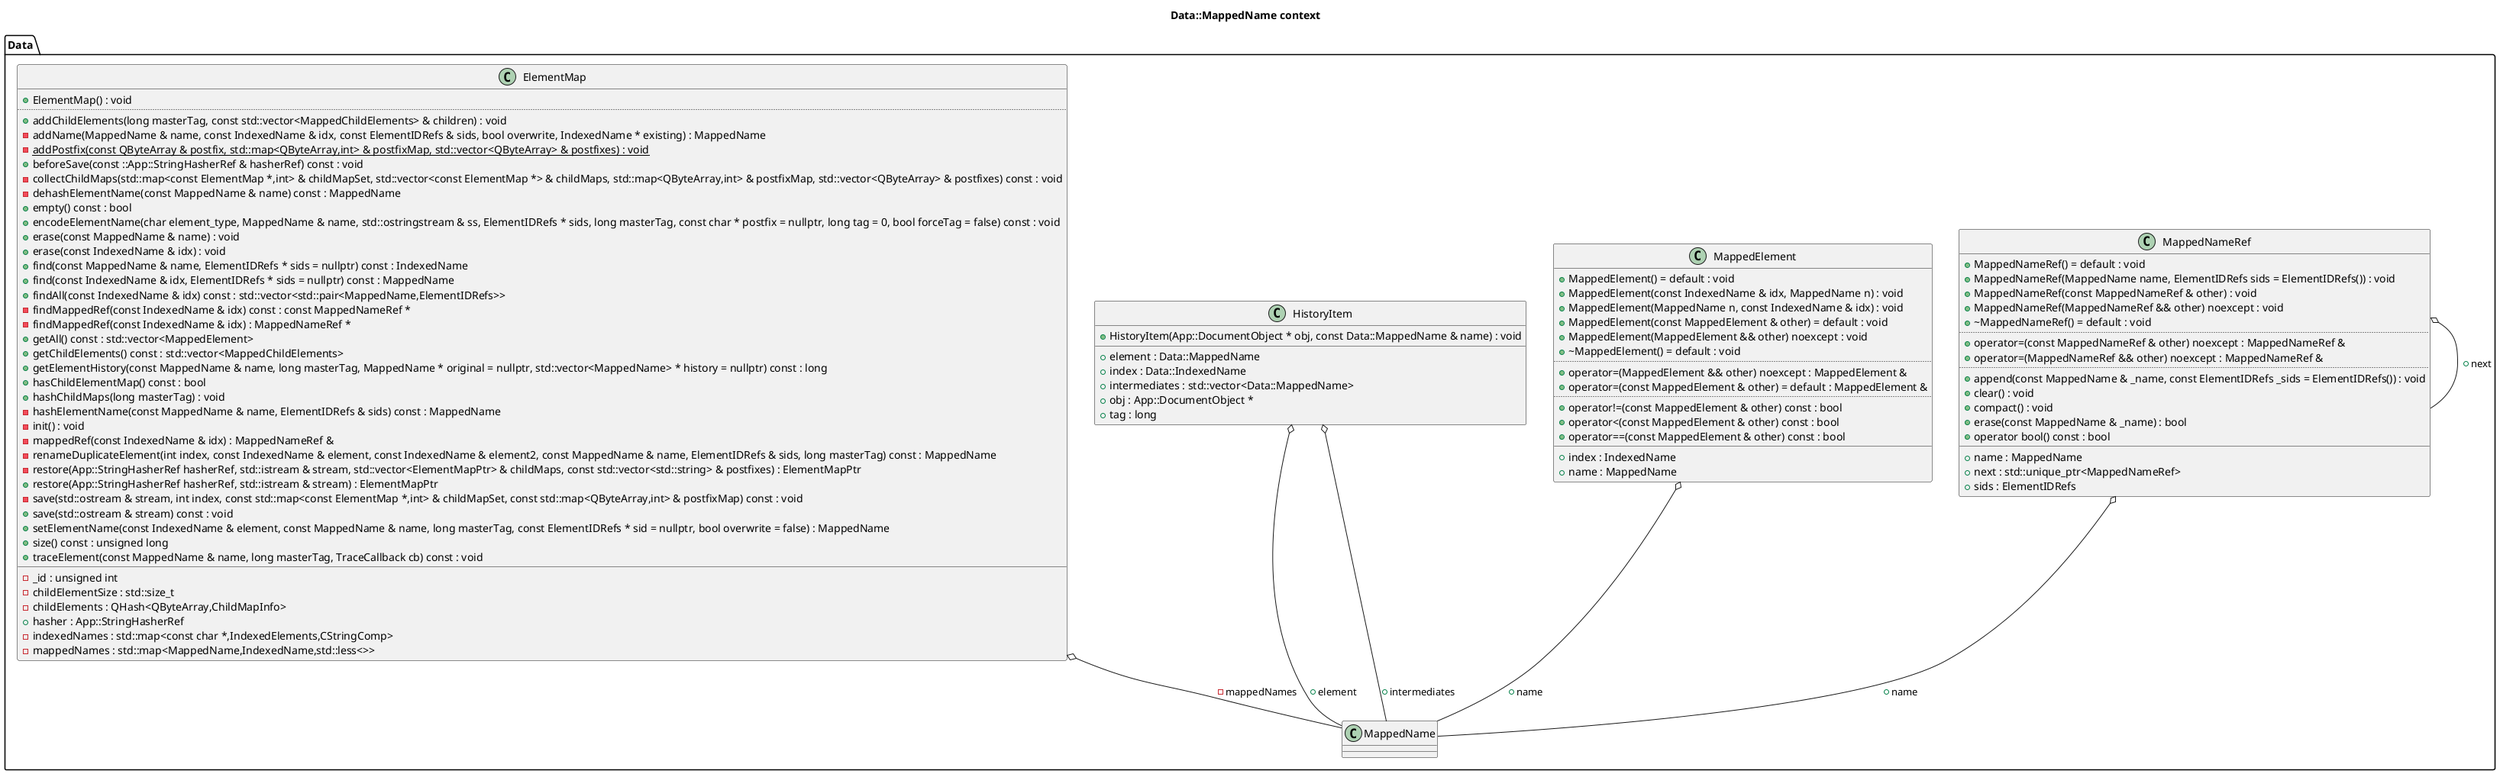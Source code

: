 @startuml
title Data::MappedName context
package [Data] as C_0007944022382666682349 {
class "MappedName" as C_0007243427818333896881
class C_0007243427818333896881 [[https://github.com/FreeCAD/FreeCAD/blob/2fcc5317fe3aee96ca73475986a577719fc78e20/src/App/StringHasher.h#L45{MappedName}]] {
__
}
class "MappedNameRef" as C_0012466192596931075691
class C_0012466192596931075691 [[https://github.com/FreeCAD/FreeCAD/blob/2fcc5317fe3aee96ca73475986a577719fc78e20/src/App/MappedName.h#L931{MappedNameRef}]] {
+MappedNameRef() = default : void [[[https://github.com/FreeCAD/FreeCAD/blob/2fcc5317fe3aee96ca73475986a577719fc78e20/src/App/MappedName.h#L937{MappedNameRef}]]]
+MappedNameRef(MappedName name, ElementIDRefs sids = ElementIDRefs()) : void [[[https://github.com/FreeCAD/FreeCAD/blob/2fcc5317fe3aee96ca73475986a577719fc78e20/src/App/MappedName.h#L941{MappedNameRef}]]]
+MappedNameRef(const MappedNameRef & other) : void [[[https://github.com/FreeCAD/FreeCAD/blob/2fcc5317fe3aee96ca73475986a577719fc78e20/src/App/MappedName.h#L948{MappedNameRef}]]]
+MappedNameRef(MappedNameRef && other) noexcept : void [[[https://github.com/FreeCAD/FreeCAD/blob/2fcc5317fe3aee96ca73475986a577719fc78e20/src/App/MappedName.h#L953{MappedNameRef}]]]
+~MappedNameRef() = default : void [[[https://github.com/FreeCAD/FreeCAD/blob/2fcc5317fe3aee96ca73475986a577719fc78e20/src/App/MappedName.h#L939{~MappedNameRef}]]]
..
+operator=(const MappedNameRef & other) noexcept : MappedNameRef & [[[https://github.com/FreeCAD/FreeCAD/blob/2fcc5317fe3aee96ca73475986a577719fc78e20/src/App/MappedName.h#L959{operator=}]]]
+operator=(MappedNameRef && other) noexcept : MappedNameRef & [[[https://github.com/FreeCAD/FreeCAD/blob/2fcc5317fe3aee96ca73475986a577719fc78e20/src/App/MappedName.h#L966{operator=}]]]
..
+append(const MappedName & _name, const ElementIDRefs _sids = ElementIDRefs()) : void [[[https://github.com/FreeCAD/FreeCAD/blob/2fcc5317fe3aee96ca73475986a577719fc78e20/src/App/MappedName.h#L979{append}]]]
+clear() : void [[[https://github.com/FreeCAD/FreeCAD/blob/2fcc5317fe3aee96ca73475986a577719fc78e20/src/App/MappedName.h#L1034{clear}]]]
+compact() : void [[[https://github.com/FreeCAD/FreeCAD/blob/2fcc5317fe3aee96ca73475986a577719fc78e20/src/App/MappedName.h#L1000{compact}]]]
+erase(const MappedName & _name) : bool [[[https://github.com/FreeCAD/FreeCAD/blob/2fcc5317fe3aee96ca73475986a577719fc78e20/src/App/MappedName.h#L1008{erase}]]]
+operator bool() const : bool [[[https://github.com/FreeCAD/FreeCAD/blob/2fcc5317fe3aee96ca73475986a577719fc78e20/src/App/MappedName.h#L974{operator bool}]]]
__
+name : MappedName [[[https://github.com/FreeCAD/FreeCAD/blob/2fcc5317fe3aee96ca73475986a577719fc78e20/src/App/MappedName.h#L933{name}]]]
+next : std::unique_ptr<MappedNameRef> [[[https://github.com/FreeCAD/FreeCAD/blob/2fcc5317fe3aee96ca73475986a577719fc78e20/src/App/MappedName.h#L935{next}]]]
+sids : ElementIDRefs [[[https://github.com/FreeCAD/FreeCAD/blob/2fcc5317fe3aee96ca73475986a577719fc78e20/src/App/MappedName.h#L934{sids}]]]
}
class "MappedElement" as C_0005907300236355149255
class C_0005907300236355149255 [[https://github.com/FreeCAD/FreeCAD/blob/2fcc5317fe3aee96ca73475986a577719fc78e20/src/App/MappedElement.h#L41{MappedElement}]] {
+MappedElement() = default : void [[[https://github.com/FreeCAD/FreeCAD/blob/2fcc5317fe3aee96ca73475986a577719fc78e20/src/App/MappedElement.h#L46{MappedElement}]]]
+MappedElement(const IndexedName & idx, MappedName n) : void [[[https://github.com/FreeCAD/FreeCAD/blob/2fcc5317fe3aee96ca73475986a577719fc78e20/src/App/MappedElement.h#L48{MappedElement}]]]
+MappedElement(MappedName n, const IndexedName & idx) : void [[[https://github.com/FreeCAD/FreeCAD/blob/2fcc5317fe3aee96ca73475986a577719fc78e20/src/App/MappedElement.h#L53{MappedElement}]]]
+MappedElement(const MappedElement & other) = default : void [[[https://github.com/FreeCAD/FreeCAD/blob/2fcc5317fe3aee96ca73475986a577719fc78e20/src/App/MappedElement.h#L60{MappedElement}]]]
+MappedElement(MappedElement && other) noexcept : void [[[https://github.com/FreeCAD/FreeCAD/blob/2fcc5317fe3aee96ca73475986a577719fc78e20/src/App/MappedElement.h#L62{MappedElement}]]]
+~MappedElement() = default : void [[[https://github.com/FreeCAD/FreeCAD/blob/2fcc5317fe3aee96ca73475986a577719fc78e20/src/App/MappedElement.h#L58{~MappedElement}]]]
..
+operator=(MappedElement && other) noexcept : MappedElement & [[[https://github.com/FreeCAD/FreeCAD/blob/2fcc5317fe3aee96ca73475986a577719fc78e20/src/App/MappedElement.h#L67{operator=}]]]
+operator=(const MappedElement & other) = default : MappedElement & [[[https://github.com/FreeCAD/FreeCAD/blob/2fcc5317fe3aee96ca73475986a577719fc78e20/src/App/MappedElement.h#L74{operator=}]]]
..
+operator!=(const MappedElement & other) const : bool [[[https://github.com/FreeCAD/FreeCAD/blob/2fcc5317fe3aee96ca73475986a577719fc78e20/src/App/MappedElement.h#L81{operator!=}]]]
+operator<(const MappedElement & other) const : bool [[[https://github.com/FreeCAD/FreeCAD/blob/2fcc5317fe3aee96ca73475986a577719fc78e20/src/App/MappedElement.h#L89{operator<}]]]
+operator==(const MappedElement & other) const : bool [[[https://github.com/FreeCAD/FreeCAD/blob/2fcc5317fe3aee96ca73475986a577719fc78e20/src/App/MappedElement.h#L76{operator==}]]]
__
+index : IndexedName [[[https://github.com/FreeCAD/FreeCAD/blob/2fcc5317fe3aee96ca73475986a577719fc78e20/src/App/MappedElement.h#L43{index}]]]
+name : MappedName [[[https://github.com/FreeCAD/FreeCAD/blob/2fcc5317fe3aee96ca73475986a577719fc78e20/src/App/MappedElement.h#L44{name}]]]
}
class "HistoryItem" as C_0014877617629229202398
class C_0014877617629229202398 [[https://github.com/FreeCAD/FreeCAD/blob/2fcc5317fe3aee96ca73475986a577719fc78e20/src/App/MappedElement.h#L102{HistoryItem}]] {
+HistoryItem(App::DocumentObject * obj, const Data::MappedName & name) : void [[[https://github.com/FreeCAD/FreeCAD/blob/2fcc5317fe3aee96ca73475986a577719fc78e20/src/App/MappedElement.h#L108{HistoryItem}]]]
__
+element : Data::MappedName [[[https://github.com/FreeCAD/FreeCAD/blob/2fcc5317fe3aee96ca73475986a577719fc78e20/src/App/MappedElement.h#L105{element}]]]
+index : Data::IndexedName [[[https://github.com/FreeCAD/FreeCAD/blob/2fcc5317fe3aee96ca73475986a577719fc78e20/src/App/MappedElement.h#L106{index}]]]
+intermediates : std::vector<Data::MappedName> [[[https://github.com/FreeCAD/FreeCAD/blob/2fcc5317fe3aee96ca73475986a577719fc78e20/src/App/MappedElement.h#L107{intermediates}]]]
+obj : App::DocumentObject * [[[https://github.com/FreeCAD/FreeCAD/blob/2fcc5317fe3aee96ca73475986a577719fc78e20/src/App/MappedElement.h#L103{obj}]]]
+tag : long [[[https://github.com/FreeCAD/FreeCAD/blob/2fcc5317fe3aee96ca73475986a577719fc78e20/src/App/MappedElement.h#L104{tag}]]]
}
class "ElementMap" as C_0006510952662018626113
class C_0006510952662018626113 [[https://github.com/FreeCAD/FreeCAD/blob/2fcc5317fe3aee96ca73475986a577719fc78e20/src/App/ElementMap.h#L71{ElementMap}]] {
+ElementMap() : void [[[https://github.com/FreeCAD/FreeCAD/blob/2fcc5317fe3aee96ca73475986a577719fc78e20/src/App/ElementMap.h#L78{ElementMap}]]]
..
+addChildElements(long masterTag, const std::vector<MappedChildElements> & children) : void [[[https://github.com/FreeCAD/FreeCAD/blob/2fcc5317fe3aee96ca73475986a577719fc78e20/src/App/ElementMap.h#L193{addChildElements}]]]
-addName(MappedName & name, const IndexedName & idx, const ElementIDRefs & sids, bool overwrite, IndexedName * existing) : MappedName [[[https://github.com/FreeCAD/FreeCAD/blob/2fcc5317fe3aee96ca73475986a577719fc78e20/src/App/ElementMap.h#L240{addName}]]]
{static} -addPostfix(const QByteArray & postfix, std::map<QByteArray,int> & postfixMap, std::vector<QByteArray> & postfixes) : void [[[https://github.com/FreeCAD/FreeCAD/blob/2fcc5317fe3aee96ca73475986a577719fc78e20/src/App/ElementMap.h#L246{addPostfix}]]]
+beforeSave(const ::App::StringHasherRef & hasherRef) const : void [[[https://github.com/FreeCAD/FreeCAD/blob/2fcc5317fe3aee96ca73475986a577719fc78e20/src/App/ElementMap.h#L87{beforeSave}]]]
-collectChildMaps(std::map<const ElementMap *,int> & childMapSet, std::vector<const ElementMap *> & childMaps, std::map<QByteArray,int> & postfixMap, std::vector<QByteArray> & postfixes) const : void [[[https://github.com/FreeCAD/FreeCAD/blob/2fcc5317fe3aee96ca73475986a577719fc78e20/src/App/ElementMap.h#L272{collectChildMaps}]]]
-dehashElementName(const MappedName & name) const : MappedName [[[https://github.com/FreeCAD/FreeCAD/blob/2fcc5317fe3aee96ca73475986a577719fc78e20/src/App/ElementMap.h#L264{dehashElementName}]]]
+empty() const : bool [[[https://github.com/FreeCAD/FreeCAD/blob/2fcc5317fe3aee96ca73475986a577719fc78e20/src/App/ElementMap.h#L152{empty}]]]
+encodeElementName(char element_type, MappedName & name, std::ostringstream & ss, ElementIDRefs * sids, long masterTag, const char * postfix = nullptr, long tag = 0, bool forceTag = false) const : void [[[https://github.com/FreeCAD/FreeCAD/blob/2fcc5317fe3aee96ca73475986a577719fc78e20/src/App/ElementMap.h#L135{encodeElementName}]]]
+erase(const MappedName & name) : void [[[https://github.com/FreeCAD/FreeCAD/blob/2fcc5317fe3aee96ca73475986a577719fc78e20/src/App/ElementMap.h#L145{erase}]]]
+erase(const IndexedName & idx) : void [[[https://github.com/FreeCAD/FreeCAD/blob/2fcc5317fe3aee96ca73475986a577719fc78e20/src/App/ElementMap.h#L148{erase}]]]
+find(const MappedName & name, ElementIDRefs * sids = nullptr) const : IndexedName [[[https://github.com/FreeCAD/FreeCAD/blob/2fcc5317fe3aee96ca73475986a577719fc78e20/src/App/ElementMap.h#L154{find}]]]
+find(const IndexedName & idx, ElementIDRefs * sids = nullptr) const : MappedName [[[https://github.com/FreeCAD/FreeCAD/blob/2fcc5317fe3aee96ca73475986a577719fc78e20/src/App/ElementMap.h#L156{find}]]]
+findAll(const IndexedName & idx) const : std::vector<std::pair<MappedName,ElementIDRefs>> [[[https://github.com/FreeCAD/FreeCAD/blob/2fcc5317fe3aee96ca73475986a577719fc78e20/src/App/ElementMap.h#L158{findAll}]]]
-findMappedRef(const IndexedName & idx) const : const MappedNameRef * [[[https://github.com/FreeCAD/FreeCAD/blob/2fcc5317fe3aee96ca73475986a577719fc78e20/src/App/ElementMap.h#L267{findMappedRef}]]]
-findMappedRef(const IndexedName & idx) : MappedNameRef * [[[https://github.com/FreeCAD/FreeCAD/blob/2fcc5317fe3aee96ca73475986a577719fc78e20/src/App/ElementMap.h#L268{findMappedRef}]]]
+getAll() const : std::vector<MappedElement> [[[https://github.com/FreeCAD/FreeCAD/blob/2fcc5317fe3aee96ca73475986a577719fc78e20/src/App/ElementMap.h#L197{getAll}]]]
+getChildElements() const : std::vector<MappedChildElements> [[[https://github.com/FreeCAD/FreeCAD/blob/2fcc5317fe3aee96ca73475986a577719fc78e20/src/App/ElementMap.h#L195{getChildElements}]]]
+getElementHistory(const MappedName & name, long masterTag, MappedName * original = nullptr, std::vector<MappedName> * history = nullptr) const : long [[[https://github.com/FreeCAD/FreeCAD/blob/2fcc5317fe3aee96ca73475986a577719fc78e20/src/App/ElementMap.h#L199{getElementHistory}]]]
+hasChildElementMap() const : bool [[[https://github.com/FreeCAD/FreeCAD/blob/2fcc5317fe3aee96ca73475986a577719fc78e20/src/App/ElementMap.h#L168{hasChildElementMap}]]]
+hashChildMaps(long masterTag) : void [[[https://github.com/FreeCAD/FreeCAD/blob/2fcc5317fe3aee96ca73475986a577719fc78e20/src/App/ElementMap.h#L176{hashChildMaps}]]]
-hashElementName(const MappedName & name, ElementIDRefs & sids) const : MappedName [[[https://github.com/FreeCAD/FreeCAD/blob/2fcc5317fe3aee96ca73475986a577719fc78e20/src/App/ElementMap.h#L261{hashElementName}]]]
-init() : void [[[https://github.com/FreeCAD/FreeCAD/blob/2fcc5317fe3aee96ca73475986a577719fc78e20/src/App/ElementMap.h#L308{init}]]]
-mappedRef(const IndexedName & idx) : MappedNameRef & [[[https://github.com/FreeCAD/FreeCAD/blob/2fcc5317fe3aee96ca73475986a577719fc78e20/src/App/ElementMap.h#L270{mappedRef}]]]
-renameDuplicateElement(int index, const IndexedName & element, const IndexedName & element2, const MappedName & name, ElementIDRefs & sids, long masterTag) const : MappedName [[[https://github.com/FreeCAD/FreeCAD/blob/2fcc5317fe3aee96ca73475986a577719fc78e20/src/App/ElementMap.h#L251{renameDuplicateElement}]]]
-restore(App::StringHasherRef hasherRef, std::istream & stream, std::vector<ElementMapPtr> & childMaps, const std::vector<std::string> & postfixes) : ElementMapPtr [[[https://github.com/FreeCAD/FreeCAD/blob/2fcc5317fe3aee96ca73475986a577719fc78e20/src/App/ElementMap.h#L227{restore}]]]
+restore(App::StringHasherRef hasherRef, std::istream & stream) : ElementMapPtr [[[https://github.com/FreeCAD/FreeCAD/blob/2fcc5317fe3aee96ca73475986a577719fc78e20/src/App/ElementMap.h#L101{restore}]]]
-save(std::ostream & stream, int index, const std::map<const ElementMap *,int> & childMapSet, const std::map<QByteArray,int> & postfixMap) const : void [[[https://github.com/FreeCAD/FreeCAD/blob/2fcc5317fe3aee96ca73475986a577719fc78e20/src/App/ElementMap.h#L218{save}]]]
+save(std::ostream & stream) const : void [[[https://github.com/FreeCAD/FreeCAD/blob/2fcc5317fe3aee96ca73475986a577719fc78e20/src/App/ElementMap.h#L93{save}]]]
+setElementName(const IndexedName & element, const MappedName & name, long masterTag, const ElementIDRefs * sid = nullptr, bool overwrite = false) : MappedName [[[https://github.com/FreeCAD/FreeCAD/blob/2fcc5317fe3aee96ca73475986a577719fc78e20/src/App/ElementMap.h#L122{setElementName}]]]
+size() const : unsigned long [[[https://github.com/FreeCAD/FreeCAD/blob/2fcc5317fe3aee96ca73475986a577719fc78e20/src/App/ElementMap.h#L150{size}]]]
+traceElement(const MappedName & name, long masterTag, TraceCallback cb) const : void [[[https://github.com/FreeCAD/FreeCAD/blob/2fcc5317fe3aee96ca73475986a577719fc78e20/src/App/ElementMap.h#L209{traceElement}]]]
__
-_id : unsigned int [[[https://github.com/FreeCAD/FreeCAD/blob/2fcc5317fe3aee96ca73475986a577719fc78e20/src/App/ElementMap.h#L306{_id}]]]
-childElementSize : std::size_t [[[https://github.com/FreeCAD/FreeCAD/blob/2fcc5317fe3aee96ca73475986a577719fc78e20/src/App/ElementMap.h#L304{childElementSize}]]]
-childElements : QHash<QByteArray,ChildMapInfo> [[[https://github.com/FreeCAD/FreeCAD/blob/2fcc5317fe3aee96ca73475986a577719fc78e20/src/App/ElementMap.h#L303{childElements}]]]
+hasher : App::StringHasherRef [[[https://github.com/FreeCAD/FreeCAD/blob/2fcc5317fe3aee96ca73475986a577719fc78e20/src/App/ElementMap.h#L312{hasher}]]]
-indexedNames : std::map<const char *,IndexedElements,CStringComp> [[[https://github.com/FreeCAD/FreeCAD/blob/2fcc5317fe3aee96ca73475986a577719fc78e20/src/App/ElementMap.h#L292{indexedNames}]]]
-mappedNames : std::map<MappedName,IndexedName,std::less<>> [[[https://github.com/FreeCAD/FreeCAD/blob/2fcc5317fe3aee96ca73475986a577719fc78e20/src/App/ElementMap.h#L294{mappedNames}]]]
}
}
C_0012466192596931075691 o-- C_0007243427818333896881 [[https://github.com/FreeCAD/FreeCAD/blob/2fcc5317fe3aee96ca73475986a577719fc78e20/src/App/MappedName.h#L933{name}]] : +name
C_0012466192596931075691 o-- C_0012466192596931075691 [[https://github.com/FreeCAD/FreeCAD/blob/2fcc5317fe3aee96ca73475986a577719fc78e20/src/App/MappedName.h#L935{next}]] : +next
C_0005907300236355149255 o-- C_0007243427818333896881 [[https://github.com/FreeCAD/FreeCAD/blob/2fcc5317fe3aee96ca73475986a577719fc78e20/src/App/MappedElement.h#L44{name}]] : +name
C_0014877617629229202398 o-- C_0007243427818333896881 [[https://github.com/FreeCAD/FreeCAD/blob/2fcc5317fe3aee96ca73475986a577719fc78e20/src/App/MappedElement.h#L105{element}]] : +element
C_0014877617629229202398 o-- C_0007243427818333896881 [[https://github.com/FreeCAD/FreeCAD/blob/2fcc5317fe3aee96ca73475986a577719fc78e20/src/App/MappedElement.h#L107{intermediates}]] : +intermediates
C_0006510952662018626113 o-- C_0007243427818333896881 [[https://github.com/FreeCAD/FreeCAD/blob/2fcc5317fe3aee96ca73475986a577719fc78e20/src/App/ElementMap.h#L294{mappedNames}]] : -mappedNames

'Generated with clang-uml, version 0.6.0
'LLVM version Ubuntu clang version 19.1.1 (1ubuntu1)
@enduml
